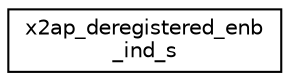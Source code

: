 digraph "Graphical Class Hierarchy"
{
 // LATEX_PDF_SIZE
  edge [fontname="Helvetica",fontsize="10",labelfontname="Helvetica",labelfontsize="10"];
  node [fontname="Helvetica",fontsize="10",shape=record];
  rankdir="LR";
  Node0 [label="x2ap_deregistered_enb\l_ind_s",height=0.2,width=0.4,color="black", fillcolor="white", style="filled",URL="$structx2ap__deregistered__enb__ind__s.html",tooltip=" "];
}
